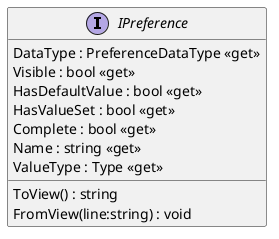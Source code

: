 @startuml
interface IPreference {
    DataType : PreferenceDataType <<get>>
    Visible : bool <<get>>
    HasDefaultValue : bool <<get>>
    HasValueSet : bool <<get>>
    Complete : bool <<get>>
    Name : string <<get>>
    ValueType : Type <<get>>
    ToView() : string
    FromView(line:string) : void
}
@enduml

